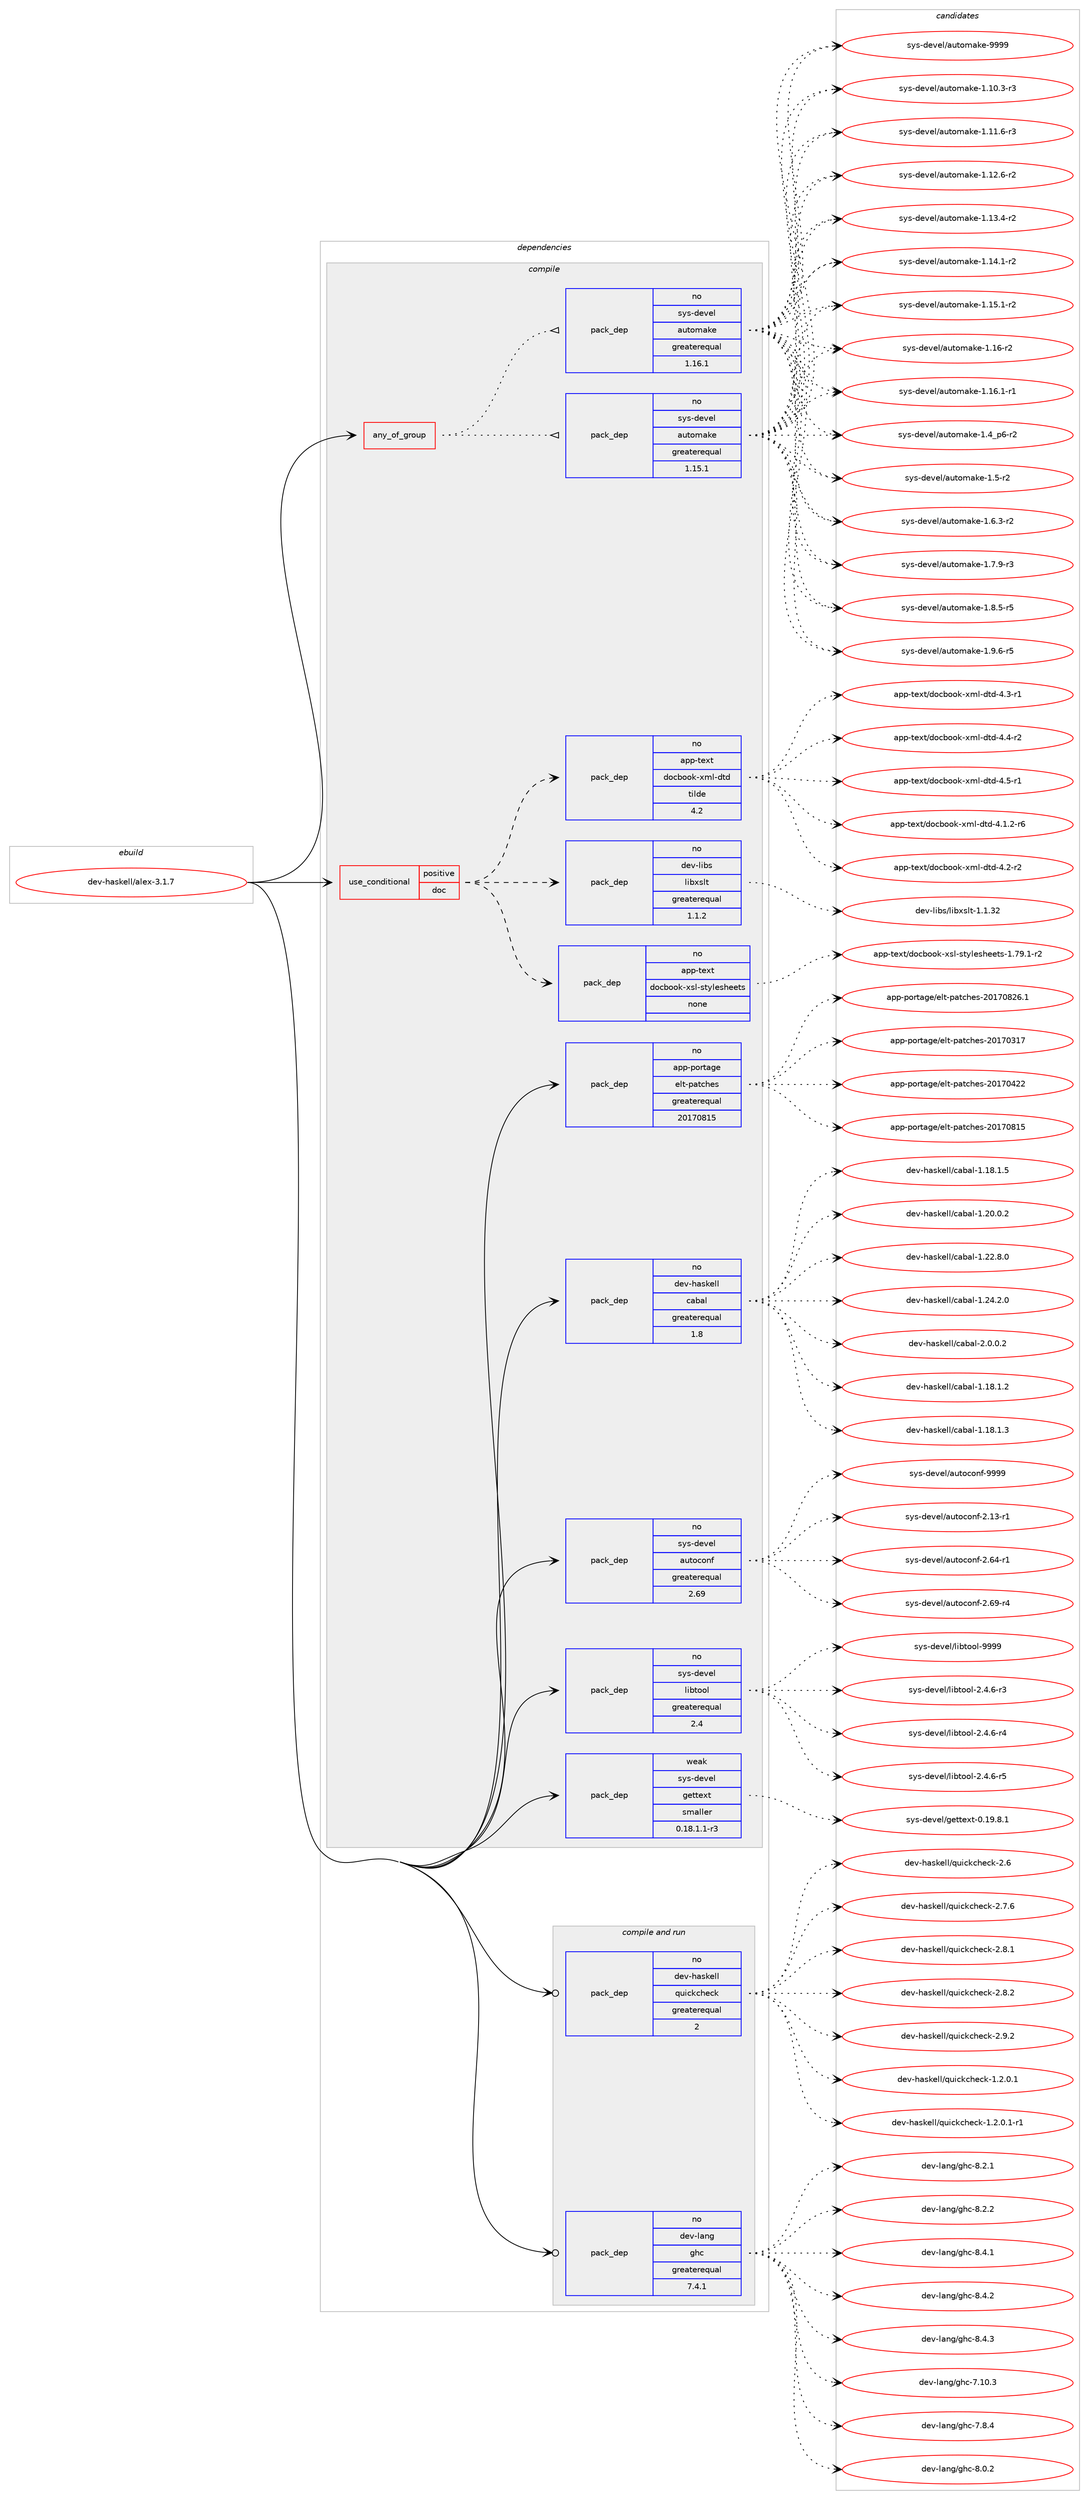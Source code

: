 digraph prolog {

# *************
# Graph options
# *************

newrank=true;
concentrate=true;
compound=true;
graph [rankdir=LR,fontname=Helvetica,fontsize=10,ranksep=1.5];#, ranksep=2.5, nodesep=0.2];
edge  [arrowhead=vee];
node  [fontname=Helvetica,fontsize=10];

# **********
# The ebuild
# **********

subgraph cluster_leftcol {
color=gray;
rank=same;
label=<<i>ebuild</i>>;
id [label="dev-haskell/alex-3.1.7", color=red, width=4, href="../dev-haskell/alex-3.1.7.svg"];
}

# ****************
# The dependencies
# ****************

subgraph cluster_midcol {
color=gray;
label=<<i>dependencies</i>>;
subgraph cluster_compile {
fillcolor="#eeeeee";
style=filled;
label=<<i>compile</i>>;
subgraph any20491 {
dependency1325729 [label=<<TABLE BORDER="0" CELLBORDER="1" CELLSPACING="0" CELLPADDING="4"><TR><TD CELLPADDING="10">any_of_group</TD></TR></TABLE>>, shape=none, color=red];subgraph pack946185 {
dependency1325730 [label=<<TABLE BORDER="0" CELLBORDER="1" CELLSPACING="0" CELLPADDING="4" WIDTH="220"><TR><TD ROWSPAN="6" CELLPADDING="30">pack_dep</TD></TR><TR><TD WIDTH="110">no</TD></TR><TR><TD>sys-devel</TD></TR><TR><TD>automake</TD></TR><TR><TD>greaterequal</TD></TR><TR><TD>1.16.1</TD></TR></TABLE>>, shape=none, color=blue];
}
dependency1325729:e -> dependency1325730:w [weight=20,style="dotted",arrowhead="oinv"];
subgraph pack946186 {
dependency1325731 [label=<<TABLE BORDER="0" CELLBORDER="1" CELLSPACING="0" CELLPADDING="4" WIDTH="220"><TR><TD ROWSPAN="6" CELLPADDING="30">pack_dep</TD></TR><TR><TD WIDTH="110">no</TD></TR><TR><TD>sys-devel</TD></TR><TR><TD>automake</TD></TR><TR><TD>greaterequal</TD></TR><TR><TD>1.15.1</TD></TR></TABLE>>, shape=none, color=blue];
}
dependency1325729:e -> dependency1325731:w [weight=20,style="dotted",arrowhead="oinv"];
}
id:e -> dependency1325729:w [weight=20,style="solid",arrowhead="vee"];
subgraph cond358501 {
dependency1325732 [label=<<TABLE BORDER="0" CELLBORDER="1" CELLSPACING="0" CELLPADDING="4"><TR><TD ROWSPAN="3" CELLPADDING="10">use_conditional</TD></TR><TR><TD>positive</TD></TR><TR><TD>doc</TD></TR></TABLE>>, shape=none, color=red];
subgraph pack946187 {
dependency1325733 [label=<<TABLE BORDER="0" CELLBORDER="1" CELLSPACING="0" CELLPADDING="4" WIDTH="220"><TR><TD ROWSPAN="6" CELLPADDING="30">pack_dep</TD></TR><TR><TD WIDTH="110">no</TD></TR><TR><TD>app-text</TD></TR><TR><TD>docbook-xml-dtd</TD></TR><TR><TD>tilde</TD></TR><TR><TD>4.2</TD></TR></TABLE>>, shape=none, color=blue];
}
dependency1325732:e -> dependency1325733:w [weight=20,style="dashed",arrowhead="vee"];
subgraph pack946188 {
dependency1325734 [label=<<TABLE BORDER="0" CELLBORDER="1" CELLSPACING="0" CELLPADDING="4" WIDTH="220"><TR><TD ROWSPAN="6" CELLPADDING="30">pack_dep</TD></TR><TR><TD WIDTH="110">no</TD></TR><TR><TD>app-text</TD></TR><TR><TD>docbook-xsl-stylesheets</TD></TR><TR><TD>none</TD></TR><TR><TD></TD></TR></TABLE>>, shape=none, color=blue];
}
dependency1325732:e -> dependency1325734:w [weight=20,style="dashed",arrowhead="vee"];
subgraph pack946189 {
dependency1325735 [label=<<TABLE BORDER="0" CELLBORDER="1" CELLSPACING="0" CELLPADDING="4" WIDTH="220"><TR><TD ROWSPAN="6" CELLPADDING="30">pack_dep</TD></TR><TR><TD WIDTH="110">no</TD></TR><TR><TD>dev-libs</TD></TR><TR><TD>libxslt</TD></TR><TR><TD>greaterequal</TD></TR><TR><TD>1.1.2</TD></TR></TABLE>>, shape=none, color=blue];
}
dependency1325732:e -> dependency1325735:w [weight=20,style="dashed",arrowhead="vee"];
}
id:e -> dependency1325732:w [weight=20,style="solid",arrowhead="vee"];
subgraph pack946190 {
dependency1325736 [label=<<TABLE BORDER="0" CELLBORDER="1" CELLSPACING="0" CELLPADDING="4" WIDTH="220"><TR><TD ROWSPAN="6" CELLPADDING="30">pack_dep</TD></TR><TR><TD WIDTH="110">no</TD></TR><TR><TD>app-portage</TD></TR><TR><TD>elt-patches</TD></TR><TR><TD>greaterequal</TD></TR><TR><TD>20170815</TD></TR></TABLE>>, shape=none, color=blue];
}
id:e -> dependency1325736:w [weight=20,style="solid",arrowhead="vee"];
subgraph pack946191 {
dependency1325737 [label=<<TABLE BORDER="0" CELLBORDER="1" CELLSPACING="0" CELLPADDING="4" WIDTH="220"><TR><TD ROWSPAN="6" CELLPADDING="30">pack_dep</TD></TR><TR><TD WIDTH="110">no</TD></TR><TR><TD>dev-haskell</TD></TR><TR><TD>cabal</TD></TR><TR><TD>greaterequal</TD></TR><TR><TD>1.8</TD></TR></TABLE>>, shape=none, color=blue];
}
id:e -> dependency1325737:w [weight=20,style="solid",arrowhead="vee"];
subgraph pack946192 {
dependency1325738 [label=<<TABLE BORDER="0" CELLBORDER="1" CELLSPACING="0" CELLPADDING="4" WIDTH="220"><TR><TD ROWSPAN="6" CELLPADDING="30">pack_dep</TD></TR><TR><TD WIDTH="110">no</TD></TR><TR><TD>sys-devel</TD></TR><TR><TD>autoconf</TD></TR><TR><TD>greaterequal</TD></TR><TR><TD>2.69</TD></TR></TABLE>>, shape=none, color=blue];
}
id:e -> dependency1325738:w [weight=20,style="solid",arrowhead="vee"];
subgraph pack946193 {
dependency1325739 [label=<<TABLE BORDER="0" CELLBORDER="1" CELLSPACING="0" CELLPADDING="4" WIDTH="220"><TR><TD ROWSPAN="6" CELLPADDING="30">pack_dep</TD></TR><TR><TD WIDTH="110">no</TD></TR><TR><TD>sys-devel</TD></TR><TR><TD>libtool</TD></TR><TR><TD>greaterequal</TD></TR><TR><TD>2.4</TD></TR></TABLE>>, shape=none, color=blue];
}
id:e -> dependency1325739:w [weight=20,style="solid",arrowhead="vee"];
subgraph pack946194 {
dependency1325740 [label=<<TABLE BORDER="0" CELLBORDER="1" CELLSPACING="0" CELLPADDING="4" WIDTH="220"><TR><TD ROWSPAN="6" CELLPADDING="30">pack_dep</TD></TR><TR><TD WIDTH="110">weak</TD></TR><TR><TD>sys-devel</TD></TR><TR><TD>gettext</TD></TR><TR><TD>smaller</TD></TR><TR><TD>0.18.1.1-r3</TD></TR></TABLE>>, shape=none, color=blue];
}
id:e -> dependency1325740:w [weight=20,style="solid",arrowhead="vee"];
}
subgraph cluster_compileandrun {
fillcolor="#eeeeee";
style=filled;
label=<<i>compile and run</i>>;
subgraph pack946195 {
dependency1325741 [label=<<TABLE BORDER="0" CELLBORDER="1" CELLSPACING="0" CELLPADDING="4" WIDTH="220"><TR><TD ROWSPAN="6" CELLPADDING="30">pack_dep</TD></TR><TR><TD WIDTH="110">no</TD></TR><TR><TD>dev-haskell</TD></TR><TR><TD>quickcheck</TD></TR><TR><TD>greaterequal</TD></TR><TR><TD>2</TD></TR></TABLE>>, shape=none, color=blue];
}
id:e -> dependency1325741:w [weight=20,style="solid",arrowhead="odotvee"];
subgraph pack946196 {
dependency1325742 [label=<<TABLE BORDER="0" CELLBORDER="1" CELLSPACING="0" CELLPADDING="4" WIDTH="220"><TR><TD ROWSPAN="6" CELLPADDING="30">pack_dep</TD></TR><TR><TD WIDTH="110">no</TD></TR><TR><TD>dev-lang</TD></TR><TR><TD>ghc</TD></TR><TR><TD>greaterequal</TD></TR><TR><TD>7.4.1</TD></TR></TABLE>>, shape=none, color=blue];
}
id:e -> dependency1325742:w [weight=20,style="solid",arrowhead="odotvee"];
}
subgraph cluster_run {
fillcolor="#eeeeee";
style=filled;
label=<<i>run</i>>;
}
}

# **************
# The candidates
# **************

subgraph cluster_choices {
rank=same;
color=gray;
label=<<i>candidates</i>>;

subgraph choice946185 {
color=black;
nodesep=1;
choice11512111545100101118101108479711711611110997107101454946494846514511451 [label="sys-devel/automake-1.10.3-r3", color=red, width=4,href="../sys-devel/automake-1.10.3-r3.svg"];
choice11512111545100101118101108479711711611110997107101454946494946544511451 [label="sys-devel/automake-1.11.6-r3", color=red, width=4,href="../sys-devel/automake-1.11.6-r3.svg"];
choice11512111545100101118101108479711711611110997107101454946495046544511450 [label="sys-devel/automake-1.12.6-r2", color=red, width=4,href="../sys-devel/automake-1.12.6-r2.svg"];
choice11512111545100101118101108479711711611110997107101454946495146524511450 [label="sys-devel/automake-1.13.4-r2", color=red, width=4,href="../sys-devel/automake-1.13.4-r2.svg"];
choice11512111545100101118101108479711711611110997107101454946495246494511450 [label="sys-devel/automake-1.14.1-r2", color=red, width=4,href="../sys-devel/automake-1.14.1-r2.svg"];
choice11512111545100101118101108479711711611110997107101454946495346494511450 [label="sys-devel/automake-1.15.1-r2", color=red, width=4,href="../sys-devel/automake-1.15.1-r2.svg"];
choice1151211154510010111810110847971171161111099710710145494649544511450 [label="sys-devel/automake-1.16-r2", color=red, width=4,href="../sys-devel/automake-1.16-r2.svg"];
choice11512111545100101118101108479711711611110997107101454946495446494511449 [label="sys-devel/automake-1.16.1-r1", color=red, width=4,href="../sys-devel/automake-1.16.1-r1.svg"];
choice115121115451001011181011084797117116111109971071014549465295112544511450 [label="sys-devel/automake-1.4_p6-r2", color=red, width=4,href="../sys-devel/automake-1.4_p6-r2.svg"];
choice11512111545100101118101108479711711611110997107101454946534511450 [label="sys-devel/automake-1.5-r2", color=red, width=4,href="../sys-devel/automake-1.5-r2.svg"];
choice115121115451001011181011084797117116111109971071014549465446514511450 [label="sys-devel/automake-1.6.3-r2", color=red, width=4,href="../sys-devel/automake-1.6.3-r2.svg"];
choice115121115451001011181011084797117116111109971071014549465546574511451 [label="sys-devel/automake-1.7.9-r3", color=red, width=4,href="../sys-devel/automake-1.7.9-r3.svg"];
choice115121115451001011181011084797117116111109971071014549465646534511453 [label="sys-devel/automake-1.8.5-r5", color=red, width=4,href="../sys-devel/automake-1.8.5-r5.svg"];
choice115121115451001011181011084797117116111109971071014549465746544511453 [label="sys-devel/automake-1.9.6-r5", color=red, width=4,href="../sys-devel/automake-1.9.6-r5.svg"];
choice115121115451001011181011084797117116111109971071014557575757 [label="sys-devel/automake-9999", color=red, width=4,href="../sys-devel/automake-9999.svg"];
dependency1325730:e -> choice11512111545100101118101108479711711611110997107101454946494846514511451:w [style=dotted,weight="100"];
dependency1325730:e -> choice11512111545100101118101108479711711611110997107101454946494946544511451:w [style=dotted,weight="100"];
dependency1325730:e -> choice11512111545100101118101108479711711611110997107101454946495046544511450:w [style=dotted,weight="100"];
dependency1325730:e -> choice11512111545100101118101108479711711611110997107101454946495146524511450:w [style=dotted,weight="100"];
dependency1325730:e -> choice11512111545100101118101108479711711611110997107101454946495246494511450:w [style=dotted,weight="100"];
dependency1325730:e -> choice11512111545100101118101108479711711611110997107101454946495346494511450:w [style=dotted,weight="100"];
dependency1325730:e -> choice1151211154510010111810110847971171161111099710710145494649544511450:w [style=dotted,weight="100"];
dependency1325730:e -> choice11512111545100101118101108479711711611110997107101454946495446494511449:w [style=dotted,weight="100"];
dependency1325730:e -> choice115121115451001011181011084797117116111109971071014549465295112544511450:w [style=dotted,weight="100"];
dependency1325730:e -> choice11512111545100101118101108479711711611110997107101454946534511450:w [style=dotted,weight="100"];
dependency1325730:e -> choice115121115451001011181011084797117116111109971071014549465446514511450:w [style=dotted,weight="100"];
dependency1325730:e -> choice115121115451001011181011084797117116111109971071014549465546574511451:w [style=dotted,weight="100"];
dependency1325730:e -> choice115121115451001011181011084797117116111109971071014549465646534511453:w [style=dotted,weight="100"];
dependency1325730:e -> choice115121115451001011181011084797117116111109971071014549465746544511453:w [style=dotted,weight="100"];
dependency1325730:e -> choice115121115451001011181011084797117116111109971071014557575757:w [style=dotted,weight="100"];
}
subgraph choice946186 {
color=black;
nodesep=1;
choice11512111545100101118101108479711711611110997107101454946494846514511451 [label="sys-devel/automake-1.10.3-r3", color=red, width=4,href="../sys-devel/automake-1.10.3-r3.svg"];
choice11512111545100101118101108479711711611110997107101454946494946544511451 [label="sys-devel/automake-1.11.6-r3", color=red, width=4,href="../sys-devel/automake-1.11.6-r3.svg"];
choice11512111545100101118101108479711711611110997107101454946495046544511450 [label="sys-devel/automake-1.12.6-r2", color=red, width=4,href="../sys-devel/automake-1.12.6-r2.svg"];
choice11512111545100101118101108479711711611110997107101454946495146524511450 [label="sys-devel/automake-1.13.4-r2", color=red, width=4,href="../sys-devel/automake-1.13.4-r2.svg"];
choice11512111545100101118101108479711711611110997107101454946495246494511450 [label="sys-devel/automake-1.14.1-r2", color=red, width=4,href="../sys-devel/automake-1.14.1-r2.svg"];
choice11512111545100101118101108479711711611110997107101454946495346494511450 [label="sys-devel/automake-1.15.1-r2", color=red, width=4,href="../sys-devel/automake-1.15.1-r2.svg"];
choice1151211154510010111810110847971171161111099710710145494649544511450 [label="sys-devel/automake-1.16-r2", color=red, width=4,href="../sys-devel/automake-1.16-r2.svg"];
choice11512111545100101118101108479711711611110997107101454946495446494511449 [label="sys-devel/automake-1.16.1-r1", color=red, width=4,href="../sys-devel/automake-1.16.1-r1.svg"];
choice115121115451001011181011084797117116111109971071014549465295112544511450 [label="sys-devel/automake-1.4_p6-r2", color=red, width=4,href="../sys-devel/automake-1.4_p6-r2.svg"];
choice11512111545100101118101108479711711611110997107101454946534511450 [label="sys-devel/automake-1.5-r2", color=red, width=4,href="../sys-devel/automake-1.5-r2.svg"];
choice115121115451001011181011084797117116111109971071014549465446514511450 [label="sys-devel/automake-1.6.3-r2", color=red, width=4,href="../sys-devel/automake-1.6.3-r2.svg"];
choice115121115451001011181011084797117116111109971071014549465546574511451 [label="sys-devel/automake-1.7.9-r3", color=red, width=4,href="../sys-devel/automake-1.7.9-r3.svg"];
choice115121115451001011181011084797117116111109971071014549465646534511453 [label="sys-devel/automake-1.8.5-r5", color=red, width=4,href="../sys-devel/automake-1.8.5-r5.svg"];
choice115121115451001011181011084797117116111109971071014549465746544511453 [label="sys-devel/automake-1.9.6-r5", color=red, width=4,href="../sys-devel/automake-1.9.6-r5.svg"];
choice115121115451001011181011084797117116111109971071014557575757 [label="sys-devel/automake-9999", color=red, width=4,href="../sys-devel/automake-9999.svg"];
dependency1325731:e -> choice11512111545100101118101108479711711611110997107101454946494846514511451:w [style=dotted,weight="100"];
dependency1325731:e -> choice11512111545100101118101108479711711611110997107101454946494946544511451:w [style=dotted,weight="100"];
dependency1325731:e -> choice11512111545100101118101108479711711611110997107101454946495046544511450:w [style=dotted,weight="100"];
dependency1325731:e -> choice11512111545100101118101108479711711611110997107101454946495146524511450:w [style=dotted,weight="100"];
dependency1325731:e -> choice11512111545100101118101108479711711611110997107101454946495246494511450:w [style=dotted,weight="100"];
dependency1325731:e -> choice11512111545100101118101108479711711611110997107101454946495346494511450:w [style=dotted,weight="100"];
dependency1325731:e -> choice1151211154510010111810110847971171161111099710710145494649544511450:w [style=dotted,weight="100"];
dependency1325731:e -> choice11512111545100101118101108479711711611110997107101454946495446494511449:w [style=dotted,weight="100"];
dependency1325731:e -> choice115121115451001011181011084797117116111109971071014549465295112544511450:w [style=dotted,weight="100"];
dependency1325731:e -> choice11512111545100101118101108479711711611110997107101454946534511450:w [style=dotted,weight="100"];
dependency1325731:e -> choice115121115451001011181011084797117116111109971071014549465446514511450:w [style=dotted,weight="100"];
dependency1325731:e -> choice115121115451001011181011084797117116111109971071014549465546574511451:w [style=dotted,weight="100"];
dependency1325731:e -> choice115121115451001011181011084797117116111109971071014549465646534511453:w [style=dotted,weight="100"];
dependency1325731:e -> choice115121115451001011181011084797117116111109971071014549465746544511453:w [style=dotted,weight="100"];
dependency1325731:e -> choice115121115451001011181011084797117116111109971071014557575757:w [style=dotted,weight="100"];
}
subgraph choice946187 {
color=black;
nodesep=1;
choice971121124511610112011647100111999811111110745120109108451001161004552464946504511454 [label="app-text/docbook-xml-dtd-4.1.2-r6", color=red, width=4,href="../app-text/docbook-xml-dtd-4.1.2-r6.svg"];
choice97112112451161011201164710011199981111111074512010910845100116100455246504511450 [label="app-text/docbook-xml-dtd-4.2-r2", color=red, width=4,href="../app-text/docbook-xml-dtd-4.2-r2.svg"];
choice97112112451161011201164710011199981111111074512010910845100116100455246514511449 [label="app-text/docbook-xml-dtd-4.3-r1", color=red, width=4,href="../app-text/docbook-xml-dtd-4.3-r1.svg"];
choice97112112451161011201164710011199981111111074512010910845100116100455246524511450 [label="app-text/docbook-xml-dtd-4.4-r2", color=red, width=4,href="../app-text/docbook-xml-dtd-4.4-r2.svg"];
choice97112112451161011201164710011199981111111074512010910845100116100455246534511449 [label="app-text/docbook-xml-dtd-4.5-r1", color=red, width=4,href="../app-text/docbook-xml-dtd-4.5-r1.svg"];
dependency1325733:e -> choice971121124511610112011647100111999811111110745120109108451001161004552464946504511454:w [style=dotted,weight="100"];
dependency1325733:e -> choice97112112451161011201164710011199981111111074512010910845100116100455246504511450:w [style=dotted,weight="100"];
dependency1325733:e -> choice97112112451161011201164710011199981111111074512010910845100116100455246514511449:w [style=dotted,weight="100"];
dependency1325733:e -> choice97112112451161011201164710011199981111111074512010910845100116100455246524511450:w [style=dotted,weight="100"];
dependency1325733:e -> choice97112112451161011201164710011199981111111074512010910845100116100455246534511449:w [style=dotted,weight="100"];
}
subgraph choice946188 {
color=black;
nodesep=1;
choice97112112451161011201164710011199981111111074512011510845115116121108101115104101101116115454946555746494511450 [label="app-text/docbook-xsl-stylesheets-1.79.1-r2", color=red, width=4,href="../app-text/docbook-xsl-stylesheets-1.79.1-r2.svg"];
dependency1325734:e -> choice97112112451161011201164710011199981111111074512011510845115116121108101115104101101116115454946555746494511450:w [style=dotted,weight="100"];
}
subgraph choice946189 {
color=black;
nodesep=1;
choice1001011184510810598115471081059812011510811645494649465150 [label="dev-libs/libxslt-1.1.32", color=red, width=4,href="../dev-libs/libxslt-1.1.32.svg"];
dependency1325735:e -> choice1001011184510810598115471081059812011510811645494649465150:w [style=dotted,weight="100"];
}
subgraph choice946190 {
color=black;
nodesep=1;
choice97112112451121111141169710310147101108116451129711699104101115455048495548514955 [label="app-portage/elt-patches-20170317", color=red, width=4,href="../app-portage/elt-patches-20170317.svg"];
choice97112112451121111141169710310147101108116451129711699104101115455048495548525050 [label="app-portage/elt-patches-20170422", color=red, width=4,href="../app-portage/elt-patches-20170422.svg"];
choice97112112451121111141169710310147101108116451129711699104101115455048495548564953 [label="app-portage/elt-patches-20170815", color=red, width=4,href="../app-portage/elt-patches-20170815.svg"];
choice971121124511211111411697103101471011081164511297116991041011154550484955485650544649 [label="app-portage/elt-patches-20170826.1", color=red, width=4,href="../app-portage/elt-patches-20170826.1.svg"];
dependency1325736:e -> choice97112112451121111141169710310147101108116451129711699104101115455048495548514955:w [style=dotted,weight="100"];
dependency1325736:e -> choice97112112451121111141169710310147101108116451129711699104101115455048495548525050:w [style=dotted,weight="100"];
dependency1325736:e -> choice97112112451121111141169710310147101108116451129711699104101115455048495548564953:w [style=dotted,weight="100"];
dependency1325736:e -> choice971121124511211111411697103101471011081164511297116991041011154550484955485650544649:w [style=dotted,weight="100"];
}
subgraph choice946191 {
color=black;
nodesep=1;
choice10010111845104971151071011081084799979897108454946495646494650 [label="dev-haskell/cabal-1.18.1.2", color=red, width=4,href="../dev-haskell/cabal-1.18.1.2.svg"];
choice10010111845104971151071011081084799979897108454946495646494651 [label="dev-haskell/cabal-1.18.1.3", color=red, width=4,href="../dev-haskell/cabal-1.18.1.3.svg"];
choice10010111845104971151071011081084799979897108454946495646494653 [label="dev-haskell/cabal-1.18.1.5", color=red, width=4,href="../dev-haskell/cabal-1.18.1.5.svg"];
choice10010111845104971151071011081084799979897108454946504846484650 [label="dev-haskell/cabal-1.20.0.2", color=red, width=4,href="../dev-haskell/cabal-1.20.0.2.svg"];
choice10010111845104971151071011081084799979897108454946505046564648 [label="dev-haskell/cabal-1.22.8.0", color=red, width=4,href="../dev-haskell/cabal-1.22.8.0.svg"];
choice10010111845104971151071011081084799979897108454946505246504648 [label="dev-haskell/cabal-1.24.2.0", color=red, width=4,href="../dev-haskell/cabal-1.24.2.0.svg"];
choice100101118451049711510710110810847999798971084550464846484650 [label="dev-haskell/cabal-2.0.0.2", color=red, width=4,href="../dev-haskell/cabal-2.0.0.2.svg"];
dependency1325737:e -> choice10010111845104971151071011081084799979897108454946495646494650:w [style=dotted,weight="100"];
dependency1325737:e -> choice10010111845104971151071011081084799979897108454946495646494651:w [style=dotted,weight="100"];
dependency1325737:e -> choice10010111845104971151071011081084799979897108454946495646494653:w [style=dotted,weight="100"];
dependency1325737:e -> choice10010111845104971151071011081084799979897108454946504846484650:w [style=dotted,weight="100"];
dependency1325737:e -> choice10010111845104971151071011081084799979897108454946505046564648:w [style=dotted,weight="100"];
dependency1325737:e -> choice10010111845104971151071011081084799979897108454946505246504648:w [style=dotted,weight="100"];
dependency1325737:e -> choice100101118451049711510710110810847999798971084550464846484650:w [style=dotted,weight="100"];
}
subgraph choice946192 {
color=black;
nodesep=1;
choice1151211154510010111810110847971171161119911111010245504649514511449 [label="sys-devel/autoconf-2.13-r1", color=red, width=4,href="../sys-devel/autoconf-2.13-r1.svg"];
choice1151211154510010111810110847971171161119911111010245504654524511449 [label="sys-devel/autoconf-2.64-r1", color=red, width=4,href="../sys-devel/autoconf-2.64-r1.svg"];
choice1151211154510010111810110847971171161119911111010245504654574511452 [label="sys-devel/autoconf-2.69-r4", color=red, width=4,href="../sys-devel/autoconf-2.69-r4.svg"];
choice115121115451001011181011084797117116111991111101024557575757 [label="sys-devel/autoconf-9999", color=red, width=4,href="../sys-devel/autoconf-9999.svg"];
dependency1325738:e -> choice1151211154510010111810110847971171161119911111010245504649514511449:w [style=dotted,weight="100"];
dependency1325738:e -> choice1151211154510010111810110847971171161119911111010245504654524511449:w [style=dotted,weight="100"];
dependency1325738:e -> choice1151211154510010111810110847971171161119911111010245504654574511452:w [style=dotted,weight="100"];
dependency1325738:e -> choice115121115451001011181011084797117116111991111101024557575757:w [style=dotted,weight="100"];
}
subgraph choice946193 {
color=black;
nodesep=1;
choice1151211154510010111810110847108105981161111111084550465246544511451 [label="sys-devel/libtool-2.4.6-r3", color=red, width=4,href="../sys-devel/libtool-2.4.6-r3.svg"];
choice1151211154510010111810110847108105981161111111084550465246544511452 [label="sys-devel/libtool-2.4.6-r4", color=red, width=4,href="../sys-devel/libtool-2.4.6-r4.svg"];
choice1151211154510010111810110847108105981161111111084550465246544511453 [label="sys-devel/libtool-2.4.6-r5", color=red, width=4,href="../sys-devel/libtool-2.4.6-r5.svg"];
choice1151211154510010111810110847108105981161111111084557575757 [label="sys-devel/libtool-9999", color=red, width=4,href="../sys-devel/libtool-9999.svg"];
dependency1325739:e -> choice1151211154510010111810110847108105981161111111084550465246544511451:w [style=dotted,weight="100"];
dependency1325739:e -> choice1151211154510010111810110847108105981161111111084550465246544511452:w [style=dotted,weight="100"];
dependency1325739:e -> choice1151211154510010111810110847108105981161111111084550465246544511453:w [style=dotted,weight="100"];
dependency1325739:e -> choice1151211154510010111810110847108105981161111111084557575757:w [style=dotted,weight="100"];
}
subgraph choice946194 {
color=black;
nodesep=1;
choice1151211154510010111810110847103101116116101120116454846495746564649 [label="sys-devel/gettext-0.19.8.1", color=red, width=4,href="../sys-devel/gettext-0.19.8.1.svg"];
dependency1325740:e -> choice1151211154510010111810110847103101116116101120116454846495746564649:w [style=dotted,weight="100"];
}
subgraph choice946195 {
color=black;
nodesep=1;
choice1001011184510497115107101108108471131171059910799104101991074549465046484649 [label="dev-haskell/quickcheck-1.2.0.1", color=red, width=4,href="../dev-haskell/quickcheck-1.2.0.1.svg"];
choice10010111845104971151071011081084711311710599107991041019910745494650464846494511449 [label="dev-haskell/quickcheck-1.2.0.1-r1", color=red, width=4,href="../dev-haskell/quickcheck-1.2.0.1-r1.svg"];
choice10010111845104971151071011081084711311710599107991041019910745504654 [label="dev-haskell/quickcheck-2.6", color=red, width=4,href="../dev-haskell/quickcheck-2.6.svg"];
choice100101118451049711510710110810847113117105991079910410199107455046554654 [label="dev-haskell/quickcheck-2.7.6", color=red, width=4,href="../dev-haskell/quickcheck-2.7.6.svg"];
choice100101118451049711510710110810847113117105991079910410199107455046564649 [label="dev-haskell/quickcheck-2.8.1", color=red, width=4,href="../dev-haskell/quickcheck-2.8.1.svg"];
choice100101118451049711510710110810847113117105991079910410199107455046564650 [label="dev-haskell/quickcheck-2.8.2", color=red, width=4,href="../dev-haskell/quickcheck-2.8.2.svg"];
choice100101118451049711510710110810847113117105991079910410199107455046574650 [label="dev-haskell/quickcheck-2.9.2", color=red, width=4,href="../dev-haskell/quickcheck-2.9.2.svg"];
dependency1325741:e -> choice1001011184510497115107101108108471131171059910799104101991074549465046484649:w [style=dotted,weight="100"];
dependency1325741:e -> choice10010111845104971151071011081084711311710599107991041019910745494650464846494511449:w [style=dotted,weight="100"];
dependency1325741:e -> choice10010111845104971151071011081084711311710599107991041019910745504654:w [style=dotted,weight="100"];
dependency1325741:e -> choice100101118451049711510710110810847113117105991079910410199107455046554654:w [style=dotted,weight="100"];
dependency1325741:e -> choice100101118451049711510710110810847113117105991079910410199107455046564649:w [style=dotted,weight="100"];
dependency1325741:e -> choice100101118451049711510710110810847113117105991079910410199107455046564650:w [style=dotted,weight="100"];
dependency1325741:e -> choice100101118451049711510710110810847113117105991079910410199107455046574650:w [style=dotted,weight="100"];
}
subgraph choice946196 {
color=black;
nodesep=1;
choice1001011184510897110103471031049945554649484651 [label="dev-lang/ghc-7.10.3", color=red, width=4,href="../dev-lang/ghc-7.10.3.svg"];
choice10010111845108971101034710310499455546564652 [label="dev-lang/ghc-7.8.4", color=red, width=4,href="../dev-lang/ghc-7.8.4.svg"];
choice10010111845108971101034710310499455646484650 [label="dev-lang/ghc-8.0.2", color=red, width=4,href="../dev-lang/ghc-8.0.2.svg"];
choice10010111845108971101034710310499455646504649 [label="dev-lang/ghc-8.2.1", color=red, width=4,href="../dev-lang/ghc-8.2.1.svg"];
choice10010111845108971101034710310499455646504650 [label="dev-lang/ghc-8.2.2", color=red, width=4,href="../dev-lang/ghc-8.2.2.svg"];
choice10010111845108971101034710310499455646524649 [label="dev-lang/ghc-8.4.1", color=red, width=4,href="../dev-lang/ghc-8.4.1.svg"];
choice10010111845108971101034710310499455646524650 [label="dev-lang/ghc-8.4.2", color=red, width=4,href="../dev-lang/ghc-8.4.2.svg"];
choice10010111845108971101034710310499455646524651 [label="dev-lang/ghc-8.4.3", color=red, width=4,href="../dev-lang/ghc-8.4.3.svg"];
dependency1325742:e -> choice1001011184510897110103471031049945554649484651:w [style=dotted,weight="100"];
dependency1325742:e -> choice10010111845108971101034710310499455546564652:w [style=dotted,weight="100"];
dependency1325742:e -> choice10010111845108971101034710310499455646484650:w [style=dotted,weight="100"];
dependency1325742:e -> choice10010111845108971101034710310499455646504649:w [style=dotted,weight="100"];
dependency1325742:e -> choice10010111845108971101034710310499455646504650:w [style=dotted,weight="100"];
dependency1325742:e -> choice10010111845108971101034710310499455646524649:w [style=dotted,weight="100"];
dependency1325742:e -> choice10010111845108971101034710310499455646524650:w [style=dotted,weight="100"];
dependency1325742:e -> choice10010111845108971101034710310499455646524651:w [style=dotted,weight="100"];
}
}

}
